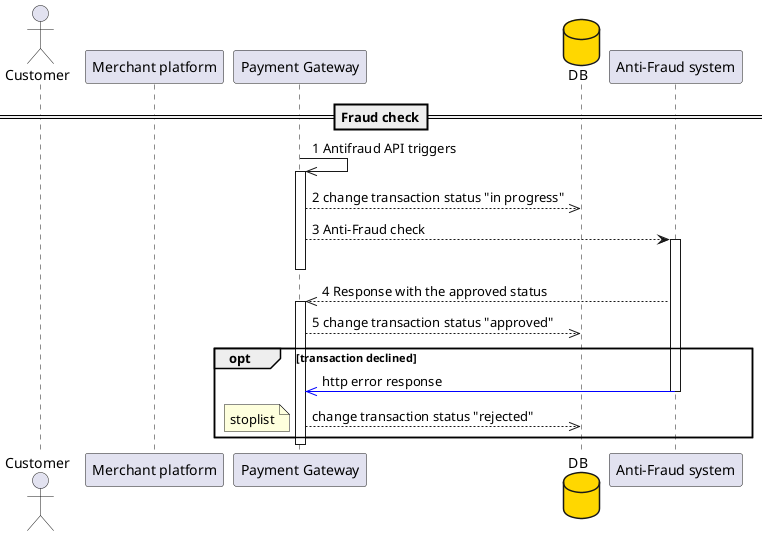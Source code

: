 @startuml


actor "Customer" as A
participant "Merchant platform" as B
participant "Payment Gateway" as C
database DB  #gold
participant "Anti-Fraud system" as E


==Fraud check==

"C" ->> "C": 1 Antifraud API triggers
Activate C
"C" -->> DB: 2 change transaction status "in progress"

"C" --> "E": 3 Anti-Fraud check
Activate E
Deactivate C

"C" <<-- "E": 4 Response with the approved status
Activate C
"C" -->> DB: 5 change transaction status "approved"
opt transaction declined
"C" <<-[#blue] "E": http error response
Deactivate E
"C" -->> DB: change transaction status "rejected"
note left: stoplist
end

Deactivate C
Deactivate A

@enduml

